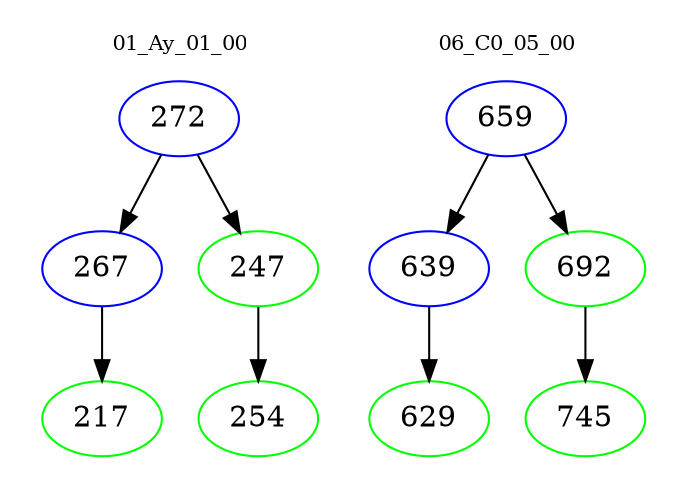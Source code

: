 digraph{
subgraph cluster_0 {
color = white
label = "01_Ay_01_00";
fontsize=10;
T0_272 [label="272", color="blue"]
T0_272 -> T0_267 [color="black"]
T0_267 [label="267", color="blue"]
T0_267 -> T0_217 [color="black"]
T0_217 [label="217", color="green"]
T0_272 -> T0_247 [color="black"]
T0_247 [label="247", color="green"]
T0_247 -> T0_254 [color="black"]
T0_254 [label="254", color="green"]
}
subgraph cluster_1 {
color = white
label = "06_C0_05_00";
fontsize=10;
T1_659 [label="659", color="blue"]
T1_659 -> T1_639 [color="black"]
T1_639 [label="639", color="blue"]
T1_639 -> T1_629 [color="black"]
T1_629 [label="629", color="green"]
T1_659 -> T1_692 [color="black"]
T1_692 [label="692", color="green"]
T1_692 -> T1_745 [color="black"]
T1_745 [label="745", color="green"]
}
}
